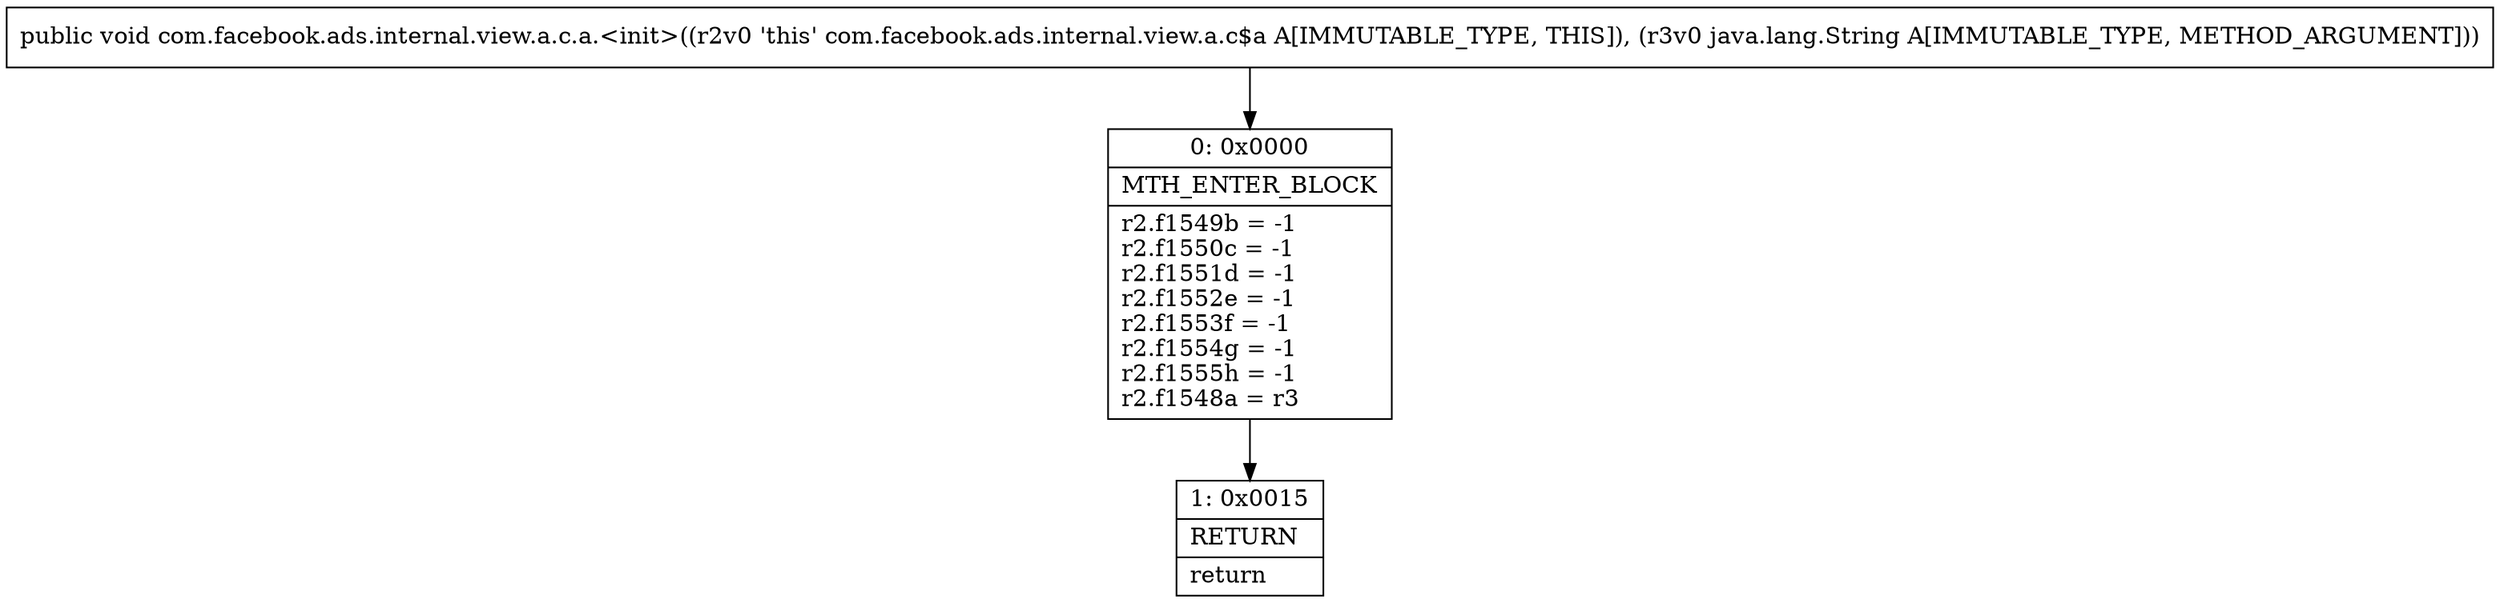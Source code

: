 digraph "CFG forcom.facebook.ads.internal.view.a.c.a.\<init\>(Ljava\/lang\/String;)V" {
Node_0 [shape=record,label="{0\:\ 0x0000|MTH_ENTER_BLOCK\l|r2.f1549b = \-1\lr2.f1550c = \-1\lr2.f1551d = \-1\lr2.f1552e = \-1\lr2.f1553f = \-1\lr2.f1554g = \-1\lr2.f1555h = \-1\lr2.f1548a = r3\l}"];
Node_1 [shape=record,label="{1\:\ 0x0015|RETURN\l|return\l}"];
MethodNode[shape=record,label="{public void com.facebook.ads.internal.view.a.c.a.\<init\>((r2v0 'this' com.facebook.ads.internal.view.a.c$a A[IMMUTABLE_TYPE, THIS]), (r3v0 java.lang.String A[IMMUTABLE_TYPE, METHOD_ARGUMENT])) }"];
MethodNode -> Node_0;
Node_0 -> Node_1;
}

